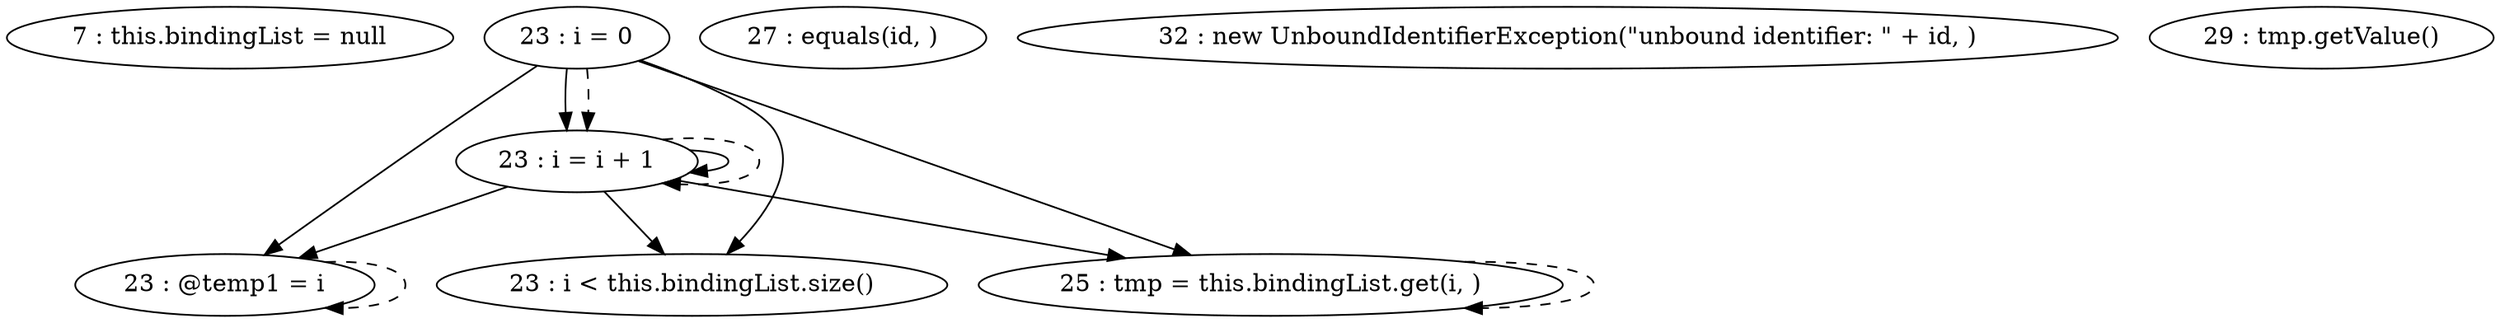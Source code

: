 digraph G {
"7 : this.bindingList = null"
"23 : i = 0"
"23 : i = 0" -> "23 : @temp1 = i"
"23 : i = 0" -> "23 : i = i + 1"
"23 : i = 0" -> "23 : i < this.bindingList.size()"
"23 : i = 0" -> "25 : tmp = this.bindingList.get(i, )"
"23 : i = 0" -> "23 : i = i + 1" [style=dashed]
"23 : i < this.bindingList.size()"
"25 : tmp = this.bindingList.get(i, )"
"25 : tmp = this.bindingList.get(i, )" -> "25 : tmp = this.bindingList.get(i, )" [style=dashed]
"27 : equals(id, )"
"32 : new UnboundIdentifierException(\"unbound identifier: \" + id, )"
"29 : tmp.getValue()"
"23 : @temp1 = i"
"23 : @temp1 = i" -> "23 : @temp1 = i" [style=dashed]
"23 : i = i + 1"
"23 : i = i + 1" -> "23 : @temp1 = i"
"23 : i = i + 1" -> "23 : i = i + 1"
"23 : i = i + 1" -> "23 : i < this.bindingList.size()"
"23 : i = i + 1" -> "25 : tmp = this.bindingList.get(i, )"
"23 : i = i + 1" -> "23 : i = i + 1" [style=dashed]
}
